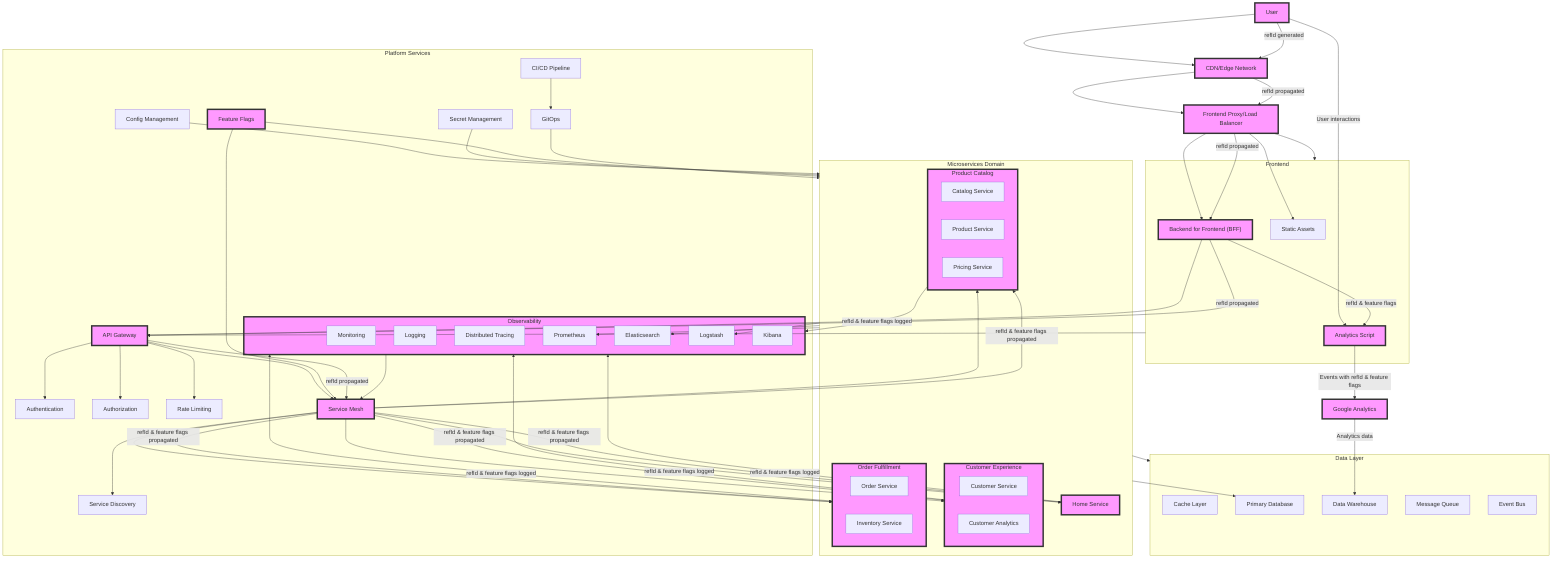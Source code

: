 graph TB
    User["User"] --> CDN["CDN/Edge Network"]
    CDN --> FrontendProxy["Frontend Proxy/Load Balancer"]
    
    subgraph Frontend["Frontend"]
        StaticAssets["Static Assets"]
        BFF["Backend for Frontend (BFF)"]
        Analytics["Analytics Script"]
    end
    FrontendProxy --> StaticAssets
    FrontendProxy --> BFF
    FrontendProxy --> Frontend
    
    BFF --> APIGateway["API Gateway"]
    Frontend --> APIGateway
    
    subgraph Platform["Platform Services"]
        APIGateway --> AuthN["Authentication"]
        APIGateway --> AuthZ["Authorization"]
        APIGateway --> RateLimit["Rate Limiting"]
        
        ServiceMesh["Service Mesh"]
        ServiceDiscovery["Service Discovery"]
        ConfigManagement["Config Management"]
        SecretManagement["Secret Management"]
        Observability["Observability"]
        subgraph Observability
            Monitoring["Monitoring"]
            Logging["Logging"]
            Tracing["Distributed Tracing"]
            Prometheus["Prometheus"]
            Elasticsearch["Elasticsearch"]
            Logstash["Logstash"]
            Kibana["Kibana"]
        end
        CICD["CI/CD Pipeline"]
        FeatureFlags["Feature Flags"]
        GitOps["GitOps"]
        
        APIGateway --> ServiceMesh
        ServiceMesh --> ServiceDiscovery
    end
    
    subgraph DataLayer["Data Layer"]
        CacheLayer["Cache Layer"]
        PrimaryDB["Primary Database"]
        DataWarehouse["Data Warehouse"]
        MessageQueue["Message Queue"]
        EventBus["Event Bus"]
    end
    
    subgraph MicroservicesDomain["Microservices Domain"]
        subgraph CustomerExperience["Customer Experience"]
            CustomerService["Customer Service"]
            CustomerAnalytics["Customer Analytics"]
        end
        subgraph OrderFulfillment["Order Fulfillment"]
            OrderService["Order Service"]
            InventoryService["Inventory Service"]
        end
        subgraph ProductCatalog["Product Catalog"]
            CatalogService["Catalog Service"]
            ProductService["Product Service"]
            PricingService["Pricing Service"]
        end
        HomeService["Home Service"]
    end
    
    ServiceMesh --> CustomerExperience
    ServiceMesh --> OrderFulfillment
    ServiceMesh --> ProductCatalog
    ServiceMesh --> HomeService
    
    MicroservicesDomain --> DataLayer
    
    Observability --> ServiceMesh
    ConfigManagement --> MicroservicesDomain
    SecretManagement --> MicroservicesDomain
    FeatureFlags --> ServiceMesh
    FeatureFlags --> MicroservicesDomain
    CICD --> GitOps
    GitOps --> MicroservicesDomain

    %% Connections for refId and feature flag propagation
    User -- "refId generated" --> CDN
    CDN -- "refId propagated" --> FrontendProxy
    FrontendProxy -- "refId propagated" --> BFF
    BFF -- "refId propagated" --> APIGateway
    APIGateway -- "refId propagated" --> ServiceMesh
    ServiceMesh -- "refId & feature flags propagated" --> CustomerExperience
    ServiceMesh -- "refId & feature flags propagated" --> OrderFulfillment
    ServiceMesh -- "refId & feature flags propagated" --> ProductCatalog
    ServiceMesh -- "refId & feature flags propagated" --> HomeService
    CustomerExperience -- "refId & feature flags logged" --> Observability
    OrderFulfillment -- "refId & feature flags logged" --> Observability
    ProductCatalog -- "refId & feature flags logged" --> Observability
    HomeService -- "refId & feature flags logged" --> Observability

    %% New connections for analytics
    User -- "User interactions" --> Analytics
    BFF -- "refId & feature flags" --> Analytics
    Analytics -- "Events with refId & feature flags" --> GA["Google Analytics"]
    GA -- "Analytics data" --> DataWarehouse

    %% New connections for database and monitoring
    MicroservicesDomain --> PrimaryDB
    MicroservicesDomain --> Prometheus
    MicroservicesDomain --> Elasticsearch
    MicroservicesDomain --> Logstash

    classDef highlight fill:#f9f,stroke:#333,stroke-width:4px;
    class User,CDN,FrontendProxy,BFF,APIGateway,ServiceMesh,FeatureFlags,Observability,CustomerExperience,OrderFulfillment,ProductCatalog,Analytics,GA,HomeService highlight;
